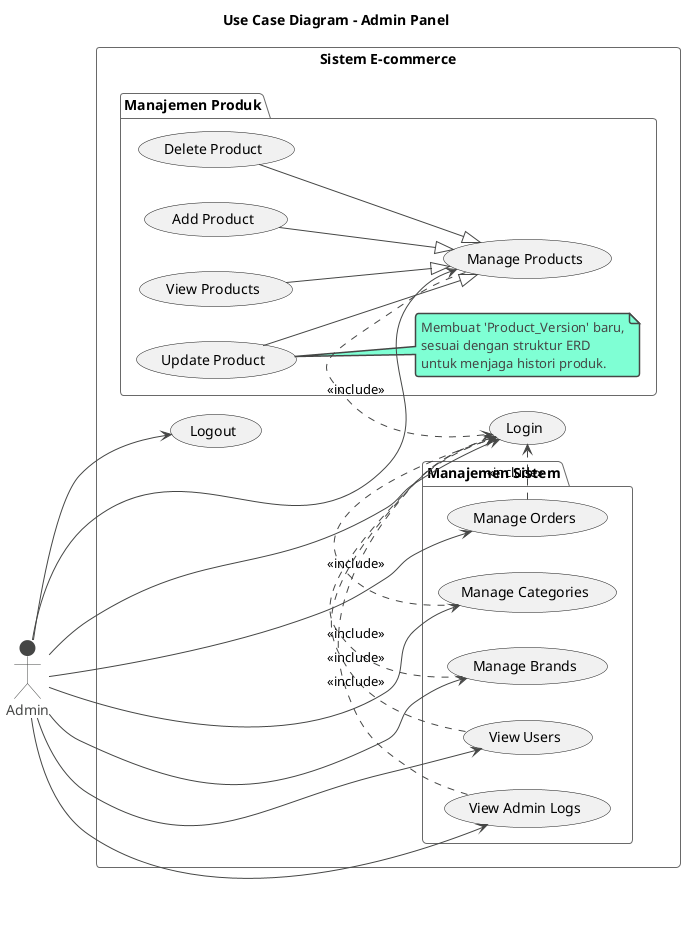 @startuml
!theme vibrant
title Use Case Diagram - Admin Panel

left to right direction

' --- Aktor ---
actor "Admin" as admin

' --- Boundary Sistem ---
rectangle "Sistem E-commerce" {
' --- Use Case Dasar ---
usecase "Login" as UC_LOGIN
usecase "Logout" as UC_LOGOUT

' --- Paket Manajemen Produk (Fitur Wajib) ---
package "Manajemen Produk" {
usecase "Manage Products" as UC_MNG_PROD
usecase "Add Product" as UC_ADD_PROD
usecase "View Products" as UC_VIEW_PROD
usecase "Update Product" as UC_UPD_PROD
usecase "Delete Product" as UC_DEL_PROD

note right of UC_UPD_PROD
  Membuat 'Product_Version' baru,
  sesuai dengan struktur ERD
  untuk menjaga histori produk.
end note

}

' --- Paket Manajemen Lainnya (Improvisasi berdasarkan ERD) ---
package "Manajemen Sistem" {
usecase "Manage Orders" as UC_MNG_ORDER
usecase "Manage Categories" as UC_MNG_CAT
usecase "Manage Brands" as UC_MNG_BRAND
usecase "View Users" as UC_VIEW_USERS
usecase "View Admin Logs" as UC_VIEW_LOGS
}
}

' --- Relasi Aktor ke Use Case ---
admin --> UC_LOGIN
admin --> UC_LOGOUT
admin --> UC_MNG_PROD
admin --> UC_MNG_ORDER
admin --> UC_MNG_CAT
admin --> UC_MNG_BRAND
admin --> UC_VIEW_USERS
admin --> UC_VIEW_LOGS

' --- Relasi Antar Use Case ---
' Generalisasi untuk manajemen produk
UC_ADD_PROD --|> UC_MNG_PROD
UC_VIEW_PROD --|> UC_MNG_PROD
UC_UPD_PROD --|> UC_MNG_PROD
UC_DEL_PROD --|> UC_MNG_PROD

' Ketergantungan (Hampir semua butuh login)
UC_MNG_PROD .> UC_LOGIN : <<include>>
UC_MNG_ORDER .> UC_LOGIN : <<include>>
UC_MNG_CAT .> UC_LOGIN : <<include>>
UC_MNG_BRAND .> UC_LOGIN : <<include>>
UC_VIEW_USERS .> UC_LOGIN : <<include>>
UC_VIEW_LOGS .> UC_LOGIN : <<include>>

@enduml